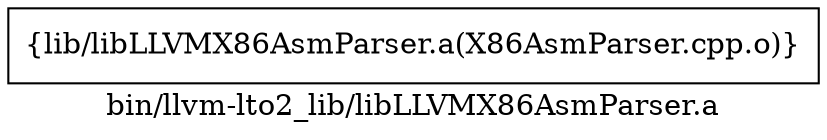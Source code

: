 digraph "bin/llvm-lto2_lib/libLLVMX86AsmParser.a" {
	label="bin/llvm-lto2_lib/libLLVMX86AsmParser.a";
	rankdir=LR;

	Node0x55c4b1871de8 [shape=record,shape=box,group=0,label="{lib/libLLVMX86AsmParser.a(X86AsmParser.cpp.o)}"];
}
